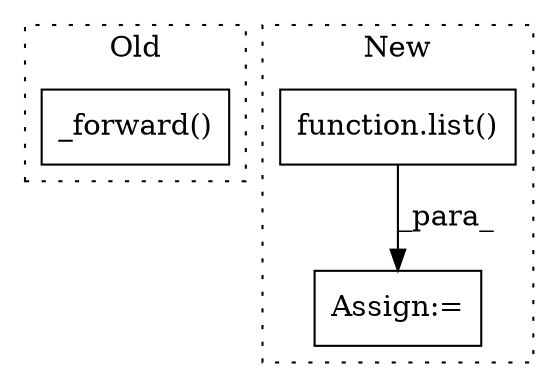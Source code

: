 digraph G {
subgraph cluster0 {
1 [label="_forward()" a="75" s="12176,12196" l="14,12" shape="box"];
label = "Old";
style="dotted";
}
subgraph cluster1 {
2 [label="function.list()" a="75" s="11624,11643" l="5,1" shape="box"];
3 [label="Assign:=" a="68" s="11621" l="3" shape="box"];
label = "New";
style="dotted";
}
2 -> 3 [label="_para_"];
}